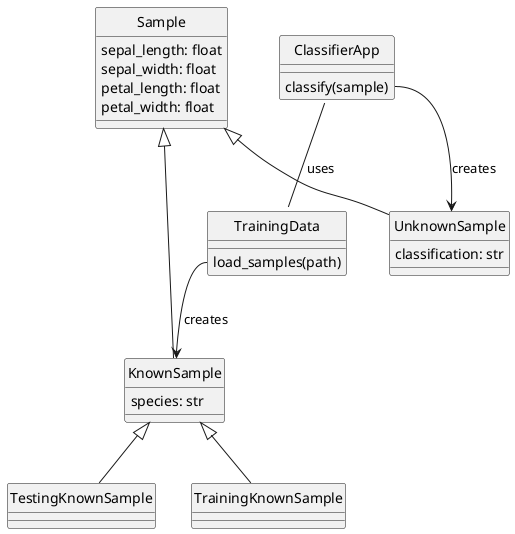 @startuml
'figure 3: Processing View'
skinparam monochrome true
skinparam handwritten false
skinparam shadowing false
hide class circle

class Sample {
    sepal_length: float
    sepal_width: float
    petal_length: float
    petal_width: float
}
class KnownSample {
    species: str
}

class UnknownSample {
    classification: str
}
Sample <|-- KnownSample
KnownSample <|-- TestingKnownSample
KnownSample <|-- TrainingKnownSample
Sample <|-- UnknownSample

class TrainingData {
  load_samples(path)
}

class ClassifierApp {
   classify(sample)
}

ClassifierApp -- TrainingData : "uses"

TrainingData::load_samples --> KnownSample : "creates"

ClassifierApp::classify --> UnknownSample : "creates"
@enduml
